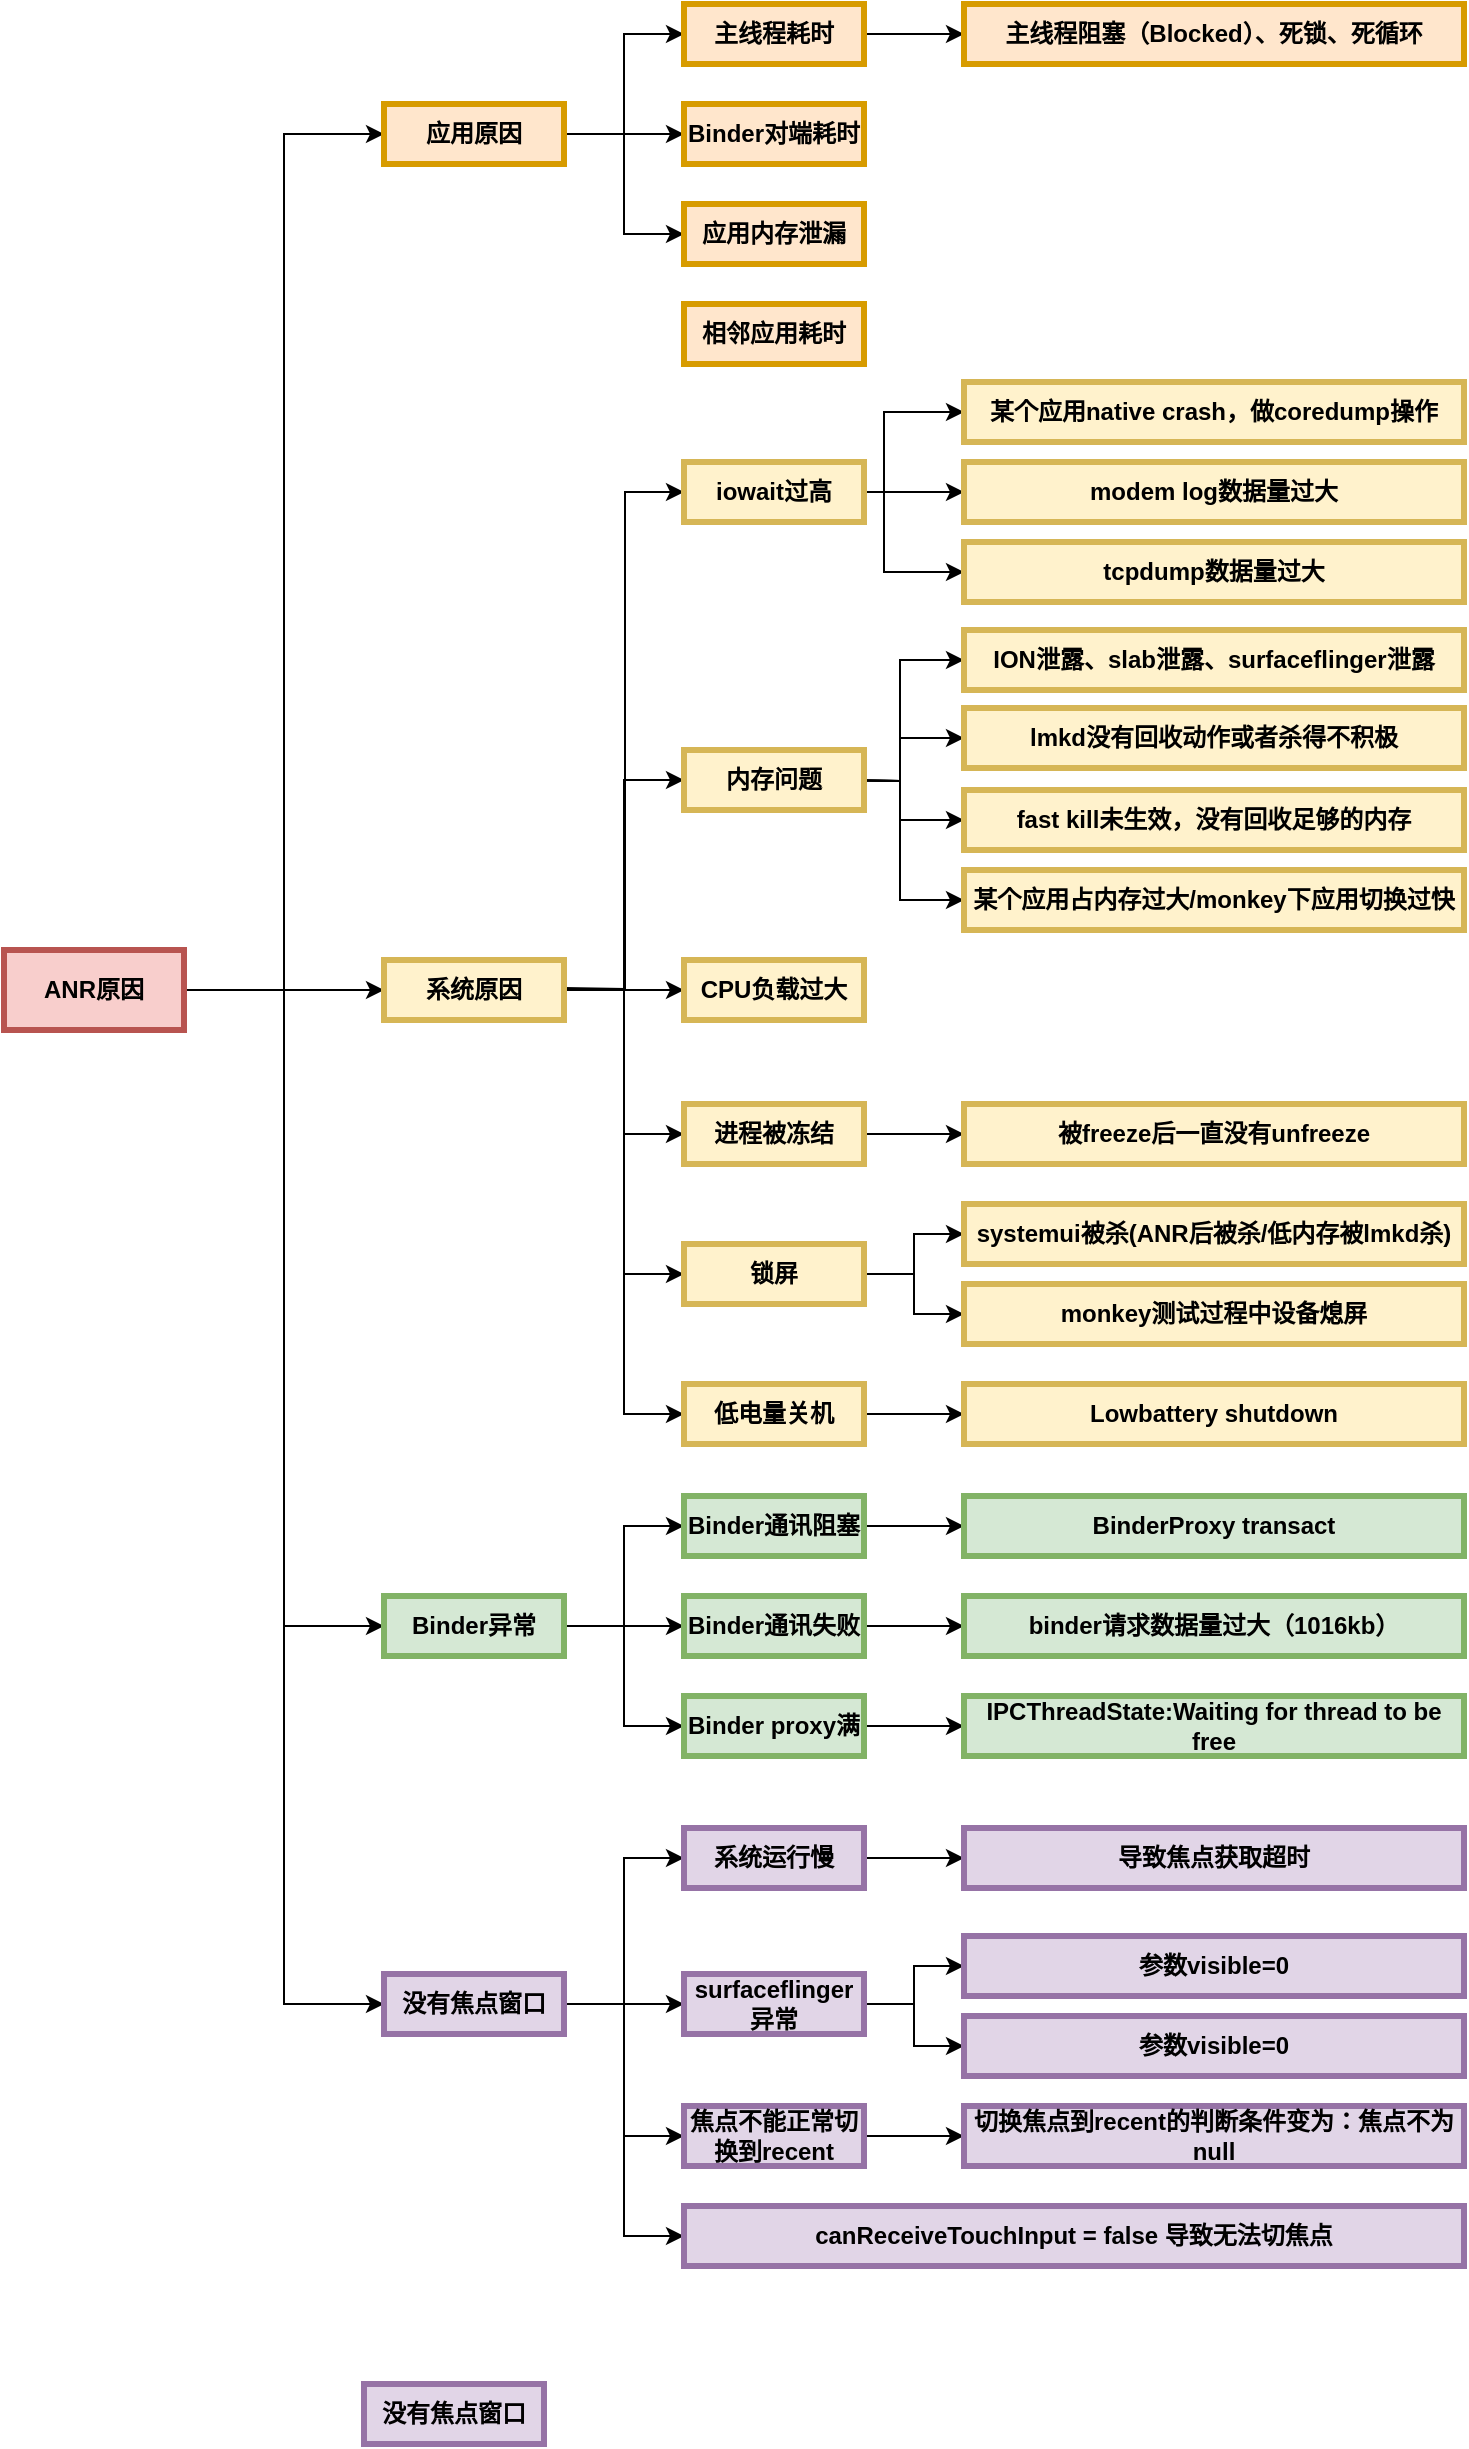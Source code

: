 <mxfile version="22.0.4" type="github">
  <diagram id="C5RBs43oDa-KdzZeNtuy" name="Page-1">
    <mxGraphModel dx="1434" dy="758" grid="1" gridSize="10" guides="1" tooltips="1" connect="1" arrows="1" fold="1" page="1" pageScale="1" pageWidth="827" pageHeight="1169" math="0" shadow="0">
      <root>
        <mxCell id="WIyWlLk6GJQsqaUBKTNV-0" />
        <mxCell id="WIyWlLk6GJQsqaUBKTNV-1" parent="WIyWlLk6GJQsqaUBKTNV-0" />
        <mxCell id="cfZGZZkKTrrLzm3ARtIg-4" style="edgeStyle=orthogonalEdgeStyle;rounded=0;orthogonalLoop=1;jettySize=auto;html=1;entryX=0;entryY=0.5;entryDx=0;entryDy=0;" parent="WIyWlLk6GJQsqaUBKTNV-1" source="cfZGZZkKTrrLzm3ARtIg-0" target="cfZGZZkKTrrLzm3ARtIg-3" edge="1">
          <mxGeometry relative="1" as="geometry">
            <mxPoint x="230" y="180" as="targetPoint" />
          </mxGeometry>
        </mxCell>
        <mxCell id="cfZGZZkKTrrLzm3ARtIg-15" style="edgeStyle=orthogonalEdgeStyle;rounded=0;orthogonalLoop=1;jettySize=auto;html=1;entryX=0;entryY=0.5;entryDx=0;entryDy=0;" parent="WIyWlLk6GJQsqaUBKTNV-1" source="cfZGZZkKTrrLzm3ARtIg-0" target="cfZGZZkKTrrLzm3ARtIg-14" edge="1">
          <mxGeometry relative="1" as="geometry" />
        </mxCell>
        <mxCell id="GQiB1Gxnlt8KOXEiArso-35" style="edgeStyle=orthogonalEdgeStyle;rounded=0;orthogonalLoop=1;jettySize=auto;html=1;entryX=0;entryY=0.5;entryDx=0;entryDy=0;" parent="WIyWlLk6GJQsqaUBKTNV-1" source="cfZGZZkKTrrLzm3ARtIg-0" target="GQiB1Gxnlt8KOXEiArso-34" edge="1">
          <mxGeometry relative="1" as="geometry" />
        </mxCell>
        <mxCell id="RJ7MKuOBHAiKL5rbFxWK-12" style="edgeStyle=orthogonalEdgeStyle;rounded=0;orthogonalLoop=1;jettySize=auto;html=1;entryX=0;entryY=0.5;entryDx=0;entryDy=0;" edge="1" parent="WIyWlLk6GJQsqaUBKTNV-1" source="cfZGZZkKTrrLzm3ARtIg-0" target="RJ7MKuOBHAiKL5rbFxWK-11">
          <mxGeometry relative="1" as="geometry" />
        </mxCell>
        <mxCell id="cfZGZZkKTrrLzm3ARtIg-0" value="ANR原因" style="whiteSpace=wrap;align=center;verticalAlign=middle;fontStyle=1;strokeWidth=3;fillColor=#f8cecc;strokeColor=#b85450;" parent="WIyWlLk6GJQsqaUBKTNV-1" vertex="1">
          <mxGeometry x="60" y="583" width="90" height="40" as="geometry" />
        </mxCell>
        <mxCell id="cfZGZZkKTrrLzm3ARtIg-6" style="edgeStyle=orthogonalEdgeStyle;rounded=0;orthogonalLoop=1;jettySize=auto;html=1;entryX=0;entryY=0.5;entryDx=0;entryDy=0;fillColor=#ffe6cc;strokeColor=#000000;" parent="WIyWlLk6GJQsqaUBKTNV-1" source="cfZGZZkKTrrLzm3ARtIg-3" target="cfZGZZkKTrrLzm3ARtIg-5" edge="1">
          <mxGeometry relative="1" as="geometry" />
        </mxCell>
        <mxCell id="cfZGZZkKTrrLzm3ARtIg-10" style="edgeStyle=orthogonalEdgeStyle;rounded=0;orthogonalLoop=1;jettySize=auto;html=1;fillColor=#ffe6cc;strokeColor=#000000;" parent="WIyWlLk6GJQsqaUBKTNV-1" source="cfZGZZkKTrrLzm3ARtIg-3" target="cfZGZZkKTrrLzm3ARtIg-9" edge="1">
          <mxGeometry relative="1" as="geometry" />
        </mxCell>
        <mxCell id="cfZGZZkKTrrLzm3ARtIg-12" style="edgeStyle=orthogonalEdgeStyle;rounded=0;orthogonalLoop=1;jettySize=auto;html=1;entryX=0;entryY=0.5;entryDx=0;entryDy=0;fillColor=#ffe6cc;strokeColor=#000000;" parent="WIyWlLk6GJQsqaUBKTNV-1" source="cfZGZZkKTrrLzm3ARtIg-3" target="cfZGZZkKTrrLzm3ARtIg-11" edge="1">
          <mxGeometry relative="1" as="geometry" />
        </mxCell>
        <mxCell id="cfZGZZkKTrrLzm3ARtIg-3" value="应用原因" style="whiteSpace=wrap;align=center;verticalAlign=middle;fontStyle=1;strokeWidth=3;fillColor=#ffe6cc;strokeColor=#d79b00;" parent="WIyWlLk6GJQsqaUBKTNV-1" vertex="1">
          <mxGeometry x="250" y="160" width="90" height="30" as="geometry" />
        </mxCell>
        <mxCell id="cfZGZZkKTrrLzm3ARtIg-8" style="edgeStyle=orthogonalEdgeStyle;rounded=0;orthogonalLoop=1;jettySize=auto;html=1;entryX=0;entryY=0.5;entryDx=0;entryDy=0;fillColor=#ffe6cc;strokeColor=#000000;" parent="WIyWlLk6GJQsqaUBKTNV-1" source="cfZGZZkKTrrLzm3ARtIg-5" target="cfZGZZkKTrrLzm3ARtIg-7" edge="1">
          <mxGeometry relative="1" as="geometry" />
        </mxCell>
        <mxCell id="cfZGZZkKTrrLzm3ARtIg-5" value="主线程耗时" style="whiteSpace=wrap;align=center;verticalAlign=middle;fontStyle=1;strokeWidth=3;fillColor=#ffe6cc;strokeColor=#d79b00;" parent="WIyWlLk6GJQsqaUBKTNV-1" vertex="1">
          <mxGeometry x="400" y="110" width="90" height="30" as="geometry" />
        </mxCell>
        <mxCell id="cfZGZZkKTrrLzm3ARtIg-7" value="主线程阻塞（Blocked）、死锁、死循环" style="whiteSpace=wrap;align=center;verticalAlign=middle;fontStyle=1;strokeWidth=3;fillColor=#ffe6cc;strokeColor=#d79b00;" parent="WIyWlLk6GJQsqaUBKTNV-1" vertex="1">
          <mxGeometry x="540" y="110" width="250" height="30" as="geometry" />
        </mxCell>
        <mxCell id="cfZGZZkKTrrLzm3ARtIg-9" value="Binder对端耗时" style="whiteSpace=wrap;align=center;verticalAlign=middle;fontStyle=1;strokeWidth=3;fillColor=#ffe6cc;strokeColor=#d79b00;" parent="WIyWlLk6GJQsqaUBKTNV-1" vertex="1">
          <mxGeometry x="400" y="160" width="90" height="30" as="geometry" />
        </mxCell>
        <mxCell id="cfZGZZkKTrrLzm3ARtIg-11" value="应用内存泄漏" style="whiteSpace=wrap;align=center;verticalAlign=middle;fontStyle=1;strokeWidth=3;fillColor=#ffe6cc;strokeColor=#d79b00;" parent="WIyWlLk6GJQsqaUBKTNV-1" vertex="1">
          <mxGeometry x="400" y="210" width="90" height="30" as="geometry" />
        </mxCell>
        <mxCell id="cfZGZZkKTrrLzm3ARtIg-13" value="相邻应用耗时" style="whiteSpace=wrap;align=center;verticalAlign=middle;fontStyle=1;strokeWidth=3;fillColor=#ffe6cc;strokeColor=#d79b00;" parent="WIyWlLk6GJQsqaUBKTNV-1" vertex="1">
          <mxGeometry x="400" y="260" width="90" height="30" as="geometry" />
        </mxCell>
        <mxCell id="GQiB1Gxnlt8KOXEiArso-1" style="edgeStyle=orthogonalEdgeStyle;rounded=0;orthogonalLoop=1;jettySize=auto;html=1;entryX=0;entryY=0.5;entryDx=0;entryDy=0;" parent="WIyWlLk6GJQsqaUBKTNV-1" target="GQiB1Gxnlt8KOXEiArso-0" edge="1">
          <mxGeometry relative="1" as="geometry">
            <mxPoint x="340" y="602" as="sourcePoint" />
          </mxGeometry>
        </mxCell>
        <mxCell id="GQiB1Gxnlt8KOXEiArso-10" style="edgeStyle=orthogonalEdgeStyle;rounded=0;orthogonalLoop=1;jettySize=auto;html=1;entryX=0;entryY=0.5;entryDx=0;entryDy=0;" parent="WIyWlLk6GJQsqaUBKTNV-1" source="cfZGZZkKTrrLzm3ARtIg-14" target="GQiB1Gxnlt8KOXEiArso-8" edge="1">
          <mxGeometry relative="1" as="geometry" />
        </mxCell>
        <mxCell id="GQiB1Gxnlt8KOXEiArso-19" style="edgeStyle=orthogonalEdgeStyle;rounded=0;orthogonalLoop=1;jettySize=auto;html=1;entryX=0;entryY=0.5;entryDx=0;entryDy=0;" parent="WIyWlLk6GJQsqaUBKTNV-1" source="cfZGZZkKTrrLzm3ARtIg-14" target="GQiB1Gxnlt8KOXEiArso-18" edge="1">
          <mxGeometry relative="1" as="geometry" />
        </mxCell>
        <mxCell id="GQiB1Gxnlt8KOXEiArso-22" style="edgeStyle=orthogonalEdgeStyle;rounded=0;orthogonalLoop=1;jettySize=auto;html=1;entryX=0;entryY=0.5;entryDx=0;entryDy=0;" parent="WIyWlLk6GJQsqaUBKTNV-1" source="cfZGZZkKTrrLzm3ARtIg-14" target="GQiB1Gxnlt8KOXEiArso-20" edge="1">
          <mxGeometry relative="1" as="geometry" />
        </mxCell>
        <mxCell id="GQiB1Gxnlt8KOXEiArso-27" style="edgeStyle=orthogonalEdgeStyle;rounded=0;orthogonalLoop=1;jettySize=auto;html=1;entryX=0;entryY=0.5;entryDx=0;entryDy=0;" parent="WIyWlLk6GJQsqaUBKTNV-1" source="cfZGZZkKTrrLzm3ARtIg-14" target="GQiB1Gxnlt8KOXEiArso-24" edge="1">
          <mxGeometry relative="1" as="geometry" />
        </mxCell>
        <mxCell id="GQiB1Gxnlt8KOXEiArso-33" style="edgeStyle=orthogonalEdgeStyle;rounded=0;orthogonalLoop=1;jettySize=auto;html=1;entryX=0;entryY=0.5;entryDx=0;entryDy=0;" parent="WIyWlLk6GJQsqaUBKTNV-1" source="cfZGZZkKTrrLzm3ARtIg-14" target="GQiB1Gxnlt8KOXEiArso-30" edge="1">
          <mxGeometry relative="1" as="geometry" />
        </mxCell>
        <mxCell id="cfZGZZkKTrrLzm3ARtIg-14" value="系统原因" style="whiteSpace=wrap;align=center;verticalAlign=middle;fontStyle=1;strokeWidth=3;fillColor=#fff2cc;strokeColor=#d6b656;" parent="WIyWlLk6GJQsqaUBKTNV-1" vertex="1">
          <mxGeometry x="250" y="588" width="90" height="30" as="geometry" />
        </mxCell>
        <mxCell id="GQiB1Gxnlt8KOXEiArso-5" style="edgeStyle=orthogonalEdgeStyle;rounded=0;orthogonalLoop=1;jettySize=auto;html=1;entryX=0;entryY=0.5;entryDx=0;entryDy=0;" parent="WIyWlLk6GJQsqaUBKTNV-1" source="GQiB1Gxnlt8KOXEiArso-0" target="GQiB1Gxnlt8KOXEiArso-2" edge="1">
          <mxGeometry relative="1" as="geometry">
            <Array as="points">
              <mxPoint x="500" y="354" />
              <mxPoint x="500" y="314" />
            </Array>
          </mxGeometry>
        </mxCell>
        <mxCell id="GQiB1Gxnlt8KOXEiArso-6" style="edgeStyle=orthogonalEdgeStyle;rounded=0;orthogonalLoop=1;jettySize=auto;html=1;entryX=0;entryY=0.5;entryDx=0;entryDy=0;" parent="WIyWlLk6GJQsqaUBKTNV-1" source="GQiB1Gxnlt8KOXEiArso-0" target="GQiB1Gxnlt8KOXEiArso-3" edge="1">
          <mxGeometry relative="1" as="geometry" />
        </mxCell>
        <mxCell id="GQiB1Gxnlt8KOXEiArso-7" style="edgeStyle=orthogonalEdgeStyle;rounded=0;orthogonalLoop=1;jettySize=auto;html=1;entryX=0;entryY=0.5;entryDx=0;entryDy=0;" parent="WIyWlLk6GJQsqaUBKTNV-1" source="GQiB1Gxnlt8KOXEiArso-0" target="GQiB1Gxnlt8KOXEiArso-4" edge="1">
          <mxGeometry relative="1" as="geometry">
            <Array as="points">
              <mxPoint x="500" y="354" />
              <mxPoint x="500" y="394" />
            </Array>
          </mxGeometry>
        </mxCell>
        <mxCell id="GQiB1Gxnlt8KOXEiArso-0" value="iowait过高" style="whiteSpace=wrap;align=center;verticalAlign=middle;fontStyle=1;strokeWidth=3;fillColor=#fff2cc;strokeColor=#d6b656;" parent="WIyWlLk6GJQsqaUBKTNV-1" vertex="1">
          <mxGeometry x="400" y="339" width="90" height="30" as="geometry" />
        </mxCell>
        <mxCell id="GQiB1Gxnlt8KOXEiArso-2" value="某个应用native crash，做coredump操作" style="whiteSpace=wrap;align=center;verticalAlign=middle;fontStyle=1;strokeWidth=3;fillColor=#fff2cc;strokeColor=#d6b656;" parent="WIyWlLk6GJQsqaUBKTNV-1" vertex="1">
          <mxGeometry x="540" y="299" width="250" height="30" as="geometry" />
        </mxCell>
        <mxCell id="GQiB1Gxnlt8KOXEiArso-3" value="modem log数据量过大" style="whiteSpace=wrap;align=center;verticalAlign=middle;fontStyle=1;strokeWidth=3;fillColor=#fff2cc;strokeColor=#d6b656;" parent="WIyWlLk6GJQsqaUBKTNV-1" vertex="1">
          <mxGeometry x="540" y="339" width="250" height="30" as="geometry" />
        </mxCell>
        <mxCell id="GQiB1Gxnlt8KOXEiArso-4" value="tcpdump数据量过大" style="whiteSpace=wrap;align=center;verticalAlign=middle;fontStyle=1;strokeWidth=3;fillColor=#fff2cc;strokeColor=#d6b656;" parent="WIyWlLk6GJQsqaUBKTNV-1" vertex="1">
          <mxGeometry x="540" y="379" width="250" height="30" as="geometry" />
        </mxCell>
        <mxCell id="GQiB1Gxnlt8KOXEiArso-14" style="edgeStyle=orthogonalEdgeStyle;rounded=0;orthogonalLoop=1;jettySize=auto;html=1;entryX=0;entryY=0.5;entryDx=0;entryDy=0;" parent="WIyWlLk6GJQsqaUBKTNV-1" target="GQiB1Gxnlt8KOXEiArso-9" edge="1">
          <mxGeometry relative="1" as="geometry">
            <mxPoint x="475" y="498" as="sourcePoint" />
            <mxPoint x="525" y="438" as="targetPoint" />
          </mxGeometry>
        </mxCell>
        <mxCell id="GQiB1Gxnlt8KOXEiArso-15" style="edgeStyle=orthogonalEdgeStyle;rounded=0;orthogonalLoop=1;jettySize=auto;html=1;entryX=0;entryY=0.5;entryDx=0;entryDy=0;" parent="WIyWlLk6GJQsqaUBKTNV-1" target="GQiB1Gxnlt8KOXEiArso-11" edge="1">
          <mxGeometry relative="1" as="geometry">
            <mxPoint x="475" y="498" as="sourcePoint" />
          </mxGeometry>
        </mxCell>
        <mxCell id="GQiB1Gxnlt8KOXEiArso-16" style="edgeStyle=orthogonalEdgeStyle;rounded=0;orthogonalLoop=1;jettySize=auto;html=1;entryX=0;entryY=0.5;entryDx=0;entryDy=0;" parent="WIyWlLk6GJQsqaUBKTNV-1" target="GQiB1Gxnlt8KOXEiArso-12" edge="1">
          <mxGeometry relative="1" as="geometry">
            <mxPoint x="475" y="498" as="sourcePoint" />
          </mxGeometry>
        </mxCell>
        <mxCell id="GQiB1Gxnlt8KOXEiArso-17" style="edgeStyle=orthogonalEdgeStyle;rounded=0;orthogonalLoop=1;jettySize=auto;html=1;entryX=0;entryY=0.5;entryDx=0;entryDy=0;" parent="WIyWlLk6GJQsqaUBKTNV-1" target="GQiB1Gxnlt8KOXEiArso-13" edge="1">
          <mxGeometry relative="1" as="geometry">
            <mxPoint x="475" y="498" as="sourcePoint" />
          </mxGeometry>
        </mxCell>
        <mxCell id="GQiB1Gxnlt8KOXEiArso-8" value="内存问题" style="whiteSpace=wrap;align=center;verticalAlign=middle;fontStyle=1;strokeWidth=3;fillColor=#fff2cc;strokeColor=#d6b656;" parent="WIyWlLk6GJQsqaUBKTNV-1" vertex="1">
          <mxGeometry x="400" y="483" width="90" height="30" as="geometry" />
        </mxCell>
        <mxCell id="GQiB1Gxnlt8KOXEiArso-9" value="ION泄露、slab泄露、surfaceflinger泄露" style="whiteSpace=wrap;align=center;verticalAlign=middle;fontStyle=1;strokeWidth=3;fillColor=#fff2cc;strokeColor=#d6b656;" parent="WIyWlLk6GJQsqaUBKTNV-1" vertex="1">
          <mxGeometry x="540" y="423" width="250" height="30" as="geometry" />
        </mxCell>
        <mxCell id="GQiB1Gxnlt8KOXEiArso-11" value="lmkd没有回收动作或者杀得不积极" style="whiteSpace=wrap;align=center;verticalAlign=middle;fontStyle=1;strokeWidth=3;fillColor=#fff2cc;strokeColor=#d6b656;" parent="WIyWlLk6GJQsqaUBKTNV-1" vertex="1">
          <mxGeometry x="540" y="462" width="250" height="30" as="geometry" />
        </mxCell>
        <mxCell id="GQiB1Gxnlt8KOXEiArso-12" value="fast kill未生效，没有回收足够的内存" style="whiteSpace=wrap;align=center;verticalAlign=middle;fontStyle=1;strokeWidth=3;fillColor=#fff2cc;strokeColor=#d6b656;" parent="WIyWlLk6GJQsqaUBKTNV-1" vertex="1">
          <mxGeometry x="540" y="503" width="250" height="30" as="geometry" />
        </mxCell>
        <mxCell id="GQiB1Gxnlt8KOXEiArso-13" value="某个应用占内存过大/monkey下应用切换过快" style="whiteSpace=wrap;align=center;verticalAlign=middle;fontStyle=1;strokeWidth=3;fillColor=#fff2cc;strokeColor=#d6b656;" parent="WIyWlLk6GJQsqaUBKTNV-1" vertex="1">
          <mxGeometry x="540" y="543" width="250" height="30" as="geometry" />
        </mxCell>
        <mxCell id="GQiB1Gxnlt8KOXEiArso-18" value="CPU负载过大" style="whiteSpace=wrap;align=center;verticalAlign=middle;fontStyle=1;strokeWidth=3;fillColor=#fff2cc;strokeColor=#d6b656;" parent="WIyWlLk6GJQsqaUBKTNV-1" vertex="1">
          <mxGeometry x="400" y="588" width="90" height="30" as="geometry" />
        </mxCell>
        <mxCell id="GQiB1Gxnlt8KOXEiArso-23" style="edgeStyle=orthogonalEdgeStyle;rounded=0;orthogonalLoop=1;jettySize=auto;html=1;entryX=0;entryY=0.5;entryDx=0;entryDy=0;" parent="WIyWlLk6GJQsqaUBKTNV-1" source="GQiB1Gxnlt8KOXEiArso-20" target="GQiB1Gxnlt8KOXEiArso-21" edge="1">
          <mxGeometry relative="1" as="geometry" />
        </mxCell>
        <mxCell id="GQiB1Gxnlt8KOXEiArso-20" value="进程被冻结" style="whiteSpace=wrap;align=center;verticalAlign=middle;fontStyle=1;strokeWidth=3;fillColor=#fff2cc;strokeColor=#d6b656;" parent="WIyWlLk6GJQsqaUBKTNV-1" vertex="1">
          <mxGeometry x="400" y="660" width="90" height="30" as="geometry" />
        </mxCell>
        <mxCell id="GQiB1Gxnlt8KOXEiArso-21" value="被freeze后一直没有unfreeze" style="whiteSpace=wrap;align=center;verticalAlign=middle;fontStyle=1;strokeWidth=3;fillColor=#fff2cc;strokeColor=#d6b656;" parent="WIyWlLk6GJQsqaUBKTNV-1" vertex="1">
          <mxGeometry x="540" y="660" width="250" height="30" as="geometry" />
        </mxCell>
        <mxCell id="GQiB1Gxnlt8KOXEiArso-26" style="edgeStyle=orthogonalEdgeStyle;rounded=0;orthogonalLoop=1;jettySize=auto;html=1;entryX=0;entryY=0.5;entryDx=0;entryDy=0;" parent="WIyWlLk6GJQsqaUBKTNV-1" source="GQiB1Gxnlt8KOXEiArso-24" target="GQiB1Gxnlt8KOXEiArso-25" edge="1">
          <mxGeometry relative="1" as="geometry" />
        </mxCell>
        <mxCell id="GQiB1Gxnlt8KOXEiArso-29" style="edgeStyle=orthogonalEdgeStyle;rounded=0;orthogonalLoop=1;jettySize=auto;html=1;entryX=0;entryY=0.5;entryDx=0;entryDy=0;" parent="WIyWlLk6GJQsqaUBKTNV-1" source="GQiB1Gxnlt8KOXEiArso-24" target="GQiB1Gxnlt8KOXEiArso-28" edge="1">
          <mxGeometry relative="1" as="geometry" />
        </mxCell>
        <mxCell id="GQiB1Gxnlt8KOXEiArso-24" value="锁屏" style="whiteSpace=wrap;align=center;verticalAlign=middle;fontStyle=1;strokeWidth=3;fillColor=#fff2cc;strokeColor=#d6b656;" parent="WIyWlLk6GJQsqaUBKTNV-1" vertex="1">
          <mxGeometry x="400" y="730" width="90" height="30" as="geometry" />
        </mxCell>
        <mxCell id="GQiB1Gxnlt8KOXEiArso-25" value="systemui被杀(ANR后被杀/低内存被lmkd杀)" style="whiteSpace=wrap;align=center;verticalAlign=middle;fontStyle=1;strokeWidth=3;fillColor=#fff2cc;strokeColor=#d6b656;" parent="WIyWlLk6GJQsqaUBKTNV-1" vertex="1">
          <mxGeometry x="540" y="710" width="250" height="30" as="geometry" />
        </mxCell>
        <mxCell id="GQiB1Gxnlt8KOXEiArso-28" value="monkey测试过程中设备熄屏" style="whiteSpace=wrap;align=center;verticalAlign=middle;fontStyle=1;strokeWidth=3;fillColor=#fff2cc;strokeColor=#d6b656;" parent="WIyWlLk6GJQsqaUBKTNV-1" vertex="1">
          <mxGeometry x="540" y="750" width="250" height="30" as="geometry" />
        </mxCell>
        <mxCell id="GQiB1Gxnlt8KOXEiArso-32" style="edgeStyle=orthogonalEdgeStyle;rounded=0;orthogonalLoop=1;jettySize=auto;html=1;entryX=0;entryY=0.5;entryDx=0;entryDy=0;" parent="WIyWlLk6GJQsqaUBKTNV-1" source="GQiB1Gxnlt8KOXEiArso-30" target="GQiB1Gxnlt8KOXEiArso-31" edge="1">
          <mxGeometry relative="1" as="geometry" />
        </mxCell>
        <mxCell id="GQiB1Gxnlt8KOXEiArso-30" value="低电量关机" style="whiteSpace=wrap;align=center;verticalAlign=middle;fontStyle=1;strokeWidth=3;fillColor=#fff2cc;strokeColor=#d6b656;" parent="WIyWlLk6GJQsqaUBKTNV-1" vertex="1">
          <mxGeometry x="400" y="800" width="90" height="30" as="geometry" />
        </mxCell>
        <mxCell id="GQiB1Gxnlt8KOXEiArso-31" value="Lowbattery shutdown" style="whiteSpace=wrap;align=center;verticalAlign=middle;fontStyle=1;strokeWidth=3;fillColor=#fff2cc;strokeColor=#d6b656;" parent="WIyWlLk6GJQsqaUBKTNV-1" vertex="1">
          <mxGeometry x="540" y="800" width="250" height="30" as="geometry" />
        </mxCell>
        <mxCell id="RJ7MKuOBHAiKL5rbFxWK-2" style="edgeStyle=orthogonalEdgeStyle;rounded=0;orthogonalLoop=1;jettySize=auto;html=1;" edge="1" parent="WIyWlLk6GJQsqaUBKTNV-1" source="GQiB1Gxnlt8KOXEiArso-34" target="RJ7MKuOBHAiKL5rbFxWK-0">
          <mxGeometry relative="1" as="geometry" />
        </mxCell>
        <mxCell id="RJ7MKuOBHAiKL5rbFxWK-9" style="edgeStyle=orthogonalEdgeStyle;rounded=0;orthogonalLoop=1;jettySize=auto;html=1;entryX=0;entryY=0.5;entryDx=0;entryDy=0;" edge="1" parent="WIyWlLk6GJQsqaUBKTNV-1" source="GQiB1Gxnlt8KOXEiArso-34" target="GQiB1Gxnlt8KOXEiArso-36">
          <mxGeometry relative="1" as="geometry" />
        </mxCell>
        <mxCell id="RJ7MKuOBHAiKL5rbFxWK-10" style="edgeStyle=orthogonalEdgeStyle;rounded=0;orthogonalLoop=1;jettySize=auto;html=1;entryX=0;entryY=0.5;entryDx=0;entryDy=0;" edge="1" parent="WIyWlLk6GJQsqaUBKTNV-1" source="GQiB1Gxnlt8KOXEiArso-34" target="RJ7MKuOBHAiKL5rbFxWK-1">
          <mxGeometry relative="1" as="geometry" />
        </mxCell>
        <mxCell id="GQiB1Gxnlt8KOXEiArso-34" value="Binder异常" style="whiteSpace=wrap;align=center;verticalAlign=middle;fontStyle=1;strokeWidth=3;fillColor=#d5e8d4;strokeColor=#82b366;" parent="WIyWlLk6GJQsqaUBKTNV-1" vertex="1">
          <mxGeometry x="250" y="906" width="90" height="30" as="geometry" />
        </mxCell>
        <mxCell id="RJ7MKuOBHAiKL5rbFxWK-4" style="edgeStyle=orthogonalEdgeStyle;rounded=0;orthogonalLoop=1;jettySize=auto;html=1;entryX=0;entryY=0.5;entryDx=0;entryDy=0;" edge="1" parent="WIyWlLk6GJQsqaUBKTNV-1" source="GQiB1Gxnlt8KOXEiArso-36" target="RJ7MKuOBHAiKL5rbFxWK-3">
          <mxGeometry relative="1" as="geometry" />
        </mxCell>
        <mxCell id="GQiB1Gxnlt8KOXEiArso-36" value="Binder通讯阻塞" style="whiteSpace=wrap;align=center;verticalAlign=middle;fontStyle=1;strokeWidth=3;fillColor=#d5e8d4;strokeColor=#82b366;" parent="WIyWlLk6GJQsqaUBKTNV-1" vertex="1">
          <mxGeometry x="400" y="856" width="90" height="30" as="geometry" />
        </mxCell>
        <mxCell id="RJ7MKuOBHAiKL5rbFxWK-6" style="edgeStyle=orthogonalEdgeStyle;rounded=0;orthogonalLoop=1;jettySize=auto;html=1;entryX=0;entryY=0.5;entryDx=0;entryDy=0;" edge="1" parent="WIyWlLk6GJQsqaUBKTNV-1" source="RJ7MKuOBHAiKL5rbFxWK-0" target="RJ7MKuOBHAiKL5rbFxWK-5">
          <mxGeometry relative="1" as="geometry" />
        </mxCell>
        <mxCell id="RJ7MKuOBHAiKL5rbFxWK-0" value="Binder通讯失败" style="whiteSpace=wrap;align=center;verticalAlign=middle;fontStyle=1;strokeWidth=3;fillColor=#d5e8d4;strokeColor=#82b366;" vertex="1" parent="WIyWlLk6GJQsqaUBKTNV-1">
          <mxGeometry x="400" y="906" width="90" height="30" as="geometry" />
        </mxCell>
        <mxCell id="RJ7MKuOBHAiKL5rbFxWK-8" style="edgeStyle=orthogonalEdgeStyle;rounded=0;orthogonalLoop=1;jettySize=auto;html=1;entryX=0;entryY=0.5;entryDx=0;entryDy=0;" edge="1" parent="WIyWlLk6GJQsqaUBKTNV-1" source="RJ7MKuOBHAiKL5rbFxWK-1" target="RJ7MKuOBHAiKL5rbFxWK-7">
          <mxGeometry relative="1" as="geometry" />
        </mxCell>
        <mxCell id="RJ7MKuOBHAiKL5rbFxWK-1" value="Binder proxy满" style="whiteSpace=wrap;align=center;verticalAlign=middle;fontStyle=1;strokeWidth=3;fillColor=#d5e8d4;strokeColor=#82b366;" vertex="1" parent="WIyWlLk6GJQsqaUBKTNV-1">
          <mxGeometry x="400" y="956" width="90" height="30" as="geometry" />
        </mxCell>
        <mxCell id="RJ7MKuOBHAiKL5rbFxWK-3" value="BinderProxy transact" style="whiteSpace=wrap;align=center;verticalAlign=middle;fontStyle=1;strokeWidth=3;fillColor=#d5e8d4;strokeColor=#82b366;" vertex="1" parent="WIyWlLk6GJQsqaUBKTNV-1">
          <mxGeometry x="540" y="856" width="250" height="30" as="geometry" />
        </mxCell>
        <mxCell id="RJ7MKuOBHAiKL5rbFxWK-5" value="binder请求数据量过大（1016kb）" style="whiteSpace=wrap;align=center;verticalAlign=middle;fontStyle=1;strokeWidth=3;fillColor=#d5e8d4;strokeColor=#82b366;" vertex="1" parent="WIyWlLk6GJQsqaUBKTNV-1">
          <mxGeometry x="540" y="906" width="250" height="30" as="geometry" />
        </mxCell>
        <mxCell id="RJ7MKuOBHAiKL5rbFxWK-7" value="IPCThreadState:Waiting for thread to be free" style="whiteSpace=wrap;align=center;verticalAlign=middle;fontStyle=1;strokeWidth=3;fillColor=#d5e8d4;strokeColor=#82b366;" vertex="1" parent="WIyWlLk6GJQsqaUBKTNV-1">
          <mxGeometry x="540" y="956" width="250" height="30" as="geometry" />
        </mxCell>
        <mxCell id="RJ7MKuOBHAiKL5rbFxWK-18" style="edgeStyle=orthogonalEdgeStyle;rounded=0;orthogonalLoop=1;jettySize=auto;html=1;entryX=0;entryY=0.5;entryDx=0;entryDy=0;" edge="1" parent="WIyWlLk6GJQsqaUBKTNV-1" source="RJ7MKuOBHAiKL5rbFxWK-11" target="RJ7MKuOBHAiKL5rbFxWK-13">
          <mxGeometry relative="1" as="geometry" />
        </mxCell>
        <mxCell id="RJ7MKuOBHAiKL5rbFxWK-19" style="edgeStyle=orthogonalEdgeStyle;rounded=0;orthogonalLoop=1;jettySize=auto;html=1;" edge="1" parent="WIyWlLk6GJQsqaUBKTNV-1" source="RJ7MKuOBHAiKL5rbFxWK-11" target="RJ7MKuOBHAiKL5rbFxWK-15">
          <mxGeometry relative="1" as="geometry" />
        </mxCell>
        <mxCell id="RJ7MKuOBHAiKL5rbFxWK-25" style="edgeStyle=orthogonalEdgeStyle;rounded=0;orthogonalLoop=1;jettySize=auto;html=1;entryX=0;entryY=0.5;entryDx=0;entryDy=0;" edge="1" parent="WIyWlLk6GJQsqaUBKTNV-1" source="RJ7MKuOBHAiKL5rbFxWK-11" target="RJ7MKuOBHAiKL5rbFxWK-23">
          <mxGeometry relative="1" as="geometry" />
        </mxCell>
        <mxCell id="RJ7MKuOBHAiKL5rbFxWK-28" style="edgeStyle=orthogonalEdgeStyle;rounded=0;orthogonalLoop=1;jettySize=auto;html=1;entryX=0;entryY=0.5;entryDx=0;entryDy=0;" edge="1" parent="WIyWlLk6GJQsqaUBKTNV-1" source="RJ7MKuOBHAiKL5rbFxWK-11" target="RJ7MKuOBHAiKL5rbFxWK-27">
          <mxGeometry relative="1" as="geometry" />
        </mxCell>
        <mxCell id="RJ7MKuOBHAiKL5rbFxWK-11" value="没有焦点窗口" style="whiteSpace=wrap;align=center;verticalAlign=middle;fontStyle=1;strokeWidth=3;fillColor=#e1d5e7;strokeColor=#9673a6;" vertex="1" parent="WIyWlLk6GJQsqaUBKTNV-1">
          <mxGeometry x="250" y="1095" width="90" height="30" as="geometry" />
        </mxCell>
        <mxCell id="RJ7MKuOBHAiKL5rbFxWK-20" style="edgeStyle=orthogonalEdgeStyle;rounded=0;orthogonalLoop=1;jettySize=auto;html=1;" edge="1" parent="WIyWlLk6GJQsqaUBKTNV-1" source="RJ7MKuOBHAiKL5rbFxWK-13" target="RJ7MKuOBHAiKL5rbFxWK-14">
          <mxGeometry relative="1" as="geometry" />
        </mxCell>
        <mxCell id="RJ7MKuOBHAiKL5rbFxWK-13" value="系统运行慢" style="whiteSpace=wrap;align=center;verticalAlign=middle;fontStyle=1;strokeWidth=3;fillColor=#e1d5e7;strokeColor=#9673a6;" vertex="1" parent="WIyWlLk6GJQsqaUBKTNV-1">
          <mxGeometry x="400" y="1022" width="90" height="30" as="geometry" />
        </mxCell>
        <mxCell id="RJ7MKuOBHAiKL5rbFxWK-14" value="导致焦点获取超时" style="whiteSpace=wrap;align=center;verticalAlign=middle;fontStyle=1;strokeWidth=3;fillColor=#e1d5e7;strokeColor=#9673a6;" vertex="1" parent="WIyWlLk6GJQsqaUBKTNV-1">
          <mxGeometry x="540" y="1022" width="250" height="30" as="geometry" />
        </mxCell>
        <mxCell id="RJ7MKuOBHAiKL5rbFxWK-21" style="edgeStyle=orthogonalEdgeStyle;rounded=0;orthogonalLoop=1;jettySize=auto;html=1;" edge="1" parent="WIyWlLk6GJQsqaUBKTNV-1" source="RJ7MKuOBHAiKL5rbFxWK-15" target="RJ7MKuOBHAiKL5rbFxWK-16">
          <mxGeometry relative="1" as="geometry" />
        </mxCell>
        <mxCell id="RJ7MKuOBHAiKL5rbFxWK-22" style="edgeStyle=orthogonalEdgeStyle;rounded=0;orthogonalLoop=1;jettySize=auto;html=1;entryX=0;entryY=0.5;entryDx=0;entryDy=0;" edge="1" parent="WIyWlLk6GJQsqaUBKTNV-1" source="RJ7MKuOBHAiKL5rbFxWK-15" target="RJ7MKuOBHAiKL5rbFxWK-17">
          <mxGeometry relative="1" as="geometry" />
        </mxCell>
        <mxCell id="RJ7MKuOBHAiKL5rbFxWK-15" value="surfaceflinger异常" style="whiteSpace=wrap;align=center;verticalAlign=middle;fontStyle=1;strokeWidth=3;fillColor=#e1d5e7;strokeColor=#9673a6;" vertex="1" parent="WIyWlLk6GJQsqaUBKTNV-1">
          <mxGeometry x="400" y="1095" width="90" height="30" as="geometry" />
        </mxCell>
        <mxCell id="RJ7MKuOBHAiKL5rbFxWK-16" value="参数visible=0" style="whiteSpace=wrap;align=center;verticalAlign=middle;fontStyle=1;strokeWidth=3;fillColor=#e1d5e7;strokeColor=#9673a6;" vertex="1" parent="WIyWlLk6GJQsqaUBKTNV-1">
          <mxGeometry x="540" y="1076" width="250" height="30" as="geometry" />
        </mxCell>
        <mxCell id="RJ7MKuOBHAiKL5rbFxWK-17" value="参数visible=0" style="whiteSpace=wrap;align=center;verticalAlign=middle;fontStyle=1;strokeWidth=3;fillColor=#e1d5e7;strokeColor=#9673a6;" vertex="1" parent="WIyWlLk6GJQsqaUBKTNV-1">
          <mxGeometry x="540" y="1116" width="250" height="30" as="geometry" />
        </mxCell>
        <mxCell id="RJ7MKuOBHAiKL5rbFxWK-26" style="edgeStyle=orthogonalEdgeStyle;rounded=0;orthogonalLoop=1;jettySize=auto;html=1;entryX=0;entryY=0.5;entryDx=0;entryDy=0;" edge="1" parent="WIyWlLk6GJQsqaUBKTNV-1" source="RJ7MKuOBHAiKL5rbFxWK-23" target="RJ7MKuOBHAiKL5rbFxWK-24">
          <mxGeometry relative="1" as="geometry" />
        </mxCell>
        <mxCell id="RJ7MKuOBHAiKL5rbFxWK-23" value="焦点不能正常切换到recent" style="whiteSpace=wrap;align=center;verticalAlign=middle;fontStyle=1;strokeWidth=3;fillColor=#e1d5e7;strokeColor=#9673a6;" vertex="1" parent="WIyWlLk6GJQsqaUBKTNV-1">
          <mxGeometry x="400" y="1161" width="90" height="30" as="geometry" />
        </mxCell>
        <mxCell id="RJ7MKuOBHAiKL5rbFxWK-24" value="切换焦点到recent的判断条件变为：焦点不为null" style="whiteSpace=wrap;align=center;verticalAlign=middle;fontStyle=1;strokeWidth=3;fillColor=#e1d5e7;strokeColor=#9673a6;" vertex="1" parent="WIyWlLk6GJQsqaUBKTNV-1">
          <mxGeometry x="540" y="1161" width="250" height="30" as="geometry" />
        </mxCell>
        <mxCell id="RJ7MKuOBHAiKL5rbFxWK-27" value="canReceiveTouchInput = false 导致无法切焦点" style="whiteSpace=wrap;align=center;verticalAlign=middle;fontStyle=1;strokeWidth=3;fillColor=#e1d5e7;strokeColor=#9673a6;" vertex="1" parent="WIyWlLk6GJQsqaUBKTNV-1">
          <mxGeometry x="400" y="1211" width="390" height="30" as="geometry" />
        </mxCell>
        <mxCell id="RJ7MKuOBHAiKL5rbFxWK-29" value="没有焦点窗口" style="whiteSpace=wrap;align=center;verticalAlign=middle;fontStyle=1;strokeWidth=3;fillColor=#e1d5e7;strokeColor=#9673a6;" vertex="1" parent="WIyWlLk6GJQsqaUBKTNV-1">
          <mxGeometry x="240" y="1300" width="90" height="30" as="geometry" />
        </mxCell>
      </root>
    </mxGraphModel>
  </diagram>
</mxfile>
